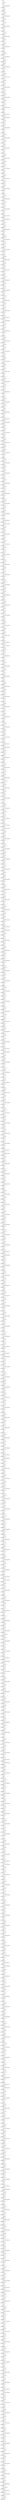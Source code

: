 digraph g {
0 [label="(0,0)"]
1 [label="(0,0)"]
2 [label="(3000000,0)"]
3 [label="(3000000,0)"]
4 [label="(3000000,0)"]
5 [label="(3000000,1)"]
6 [label="(3000000,1)"]
7 [label="(3000000,1)"]
8 [label="(10000000,0)"]
9 [label="(10000000,0)"]
10 [label="(10000000,0)"]
11 [label="(10000000,1)"]
12 [label="(10000000,1)"]
13 [label="(10000000,1)"]
14 [label="(20000000,0)"]
15 [label="(20000000,0)"]
16 [label="(20000000,0)"]
17 [label="(20000000,1)"]
18 [label="(20000000,1)"]
19 [label="(20000000,1)"]
20 [label="(30000000,0)"]
21 [label="(30000000,0)"]
22 [label="(30000000,0)"]
23 [label="(30000000,1)"]
24 [label="(30000000,1)"]
25 [label="(30000000,1)"]
26 [label="(36000000,0)"]
27 [label="(36000000,0)"]
28 [label="(36000000,0)"]
29 [label="(36000000,1)"]
30 [label="(36000000,1)"]
31 [label="(36000000,1)"]
32 [label="(40000000,0)"]
33 [label="(40000000,0)"]
34 [label="(40000000,0)"]
35 [label="(40000000,1)"]
36 [label="(40000000,1)"]
37 [label="(40000000,1)"]
38 [label="(50000000,0)"]
39 [label="(50000000,0)"]
40 [label="(50000000,0)"]
41 [label="(50000000,1)"]
42 [label="(50000000,1)"]
43 [label="(50000000,1)"]
44 [label="(60000000,0)"]
45 [label="(60000000,0)"]
46 [label="(60000000,0)"]
47 [label="(60000000,1)"]
48 [label="(60000000,1)"]
49 [label="(60000000,1)"]
50 [label="(69000000,0)"]
51 [label="(69000000,0)"]
52 [label="(69000000,0)"]
53 [label="(69000000,1)"]
54 [label="(69000000,1)"]
55 [label="(69000000,1)"]
56 [label="(70000000,0)"]
57 [label="(70000000,0)"]
58 [label="(70000000,0)"]
59 [label="(70000000,1)"]
60 [label="(70000000,1)"]
61 [label="(70000000,1)"]
62 [label="(80000000,0)"]
63 [label="(80000000,0)"]
64 [label="(80000000,0)"]
65 [label="(80000000,1)"]
66 [label="(80000000,1)"]
67 [label="(80000000,1)"]
68 [label="(90000000,0)"]
69 [label="(90000000,0)"]
70 [label="(90000000,0)"]
71 [label="(90000000,1)"]
72 [label="(90000000,1)"]
73 [label="(90000000,1)"]
74 [label="(100000000,0)"]
75 [label="(100000000,0)"]
76 [label="(100000000,0)"]
77 [label="(100000000,1)"]
78 [label="(100000000,1)"]
79 [label="(100000000,1)"]
80 [label="(102000000,0)"]
81 [label="(102000000,0)"]
82 [label="(102000000,0)"]
83 [label="(102000000,1)"]
84 [label="(102000000,1)"]
85 [label="(102000000,1)"]
86 [label="(110000000,0)"]
87 [label="(110000000,0)"]
88 [label="(110000000,0)"]
89 [label="(110000000,1)"]
90 [label="(110000000,1)"]
91 [label="(110000000,1)"]
92 [label="(120000000,0)"]
93 [label="(120000000,0)"]
94 [label="(120000000,0)"]
95 [label="(120000000,1)"]
96 [label="(120000000,1)"]
97 [label="(120000000,1)"]
98 [label="(130000000,0)"]
99 [label="(130000000,0)"]
100 [label="(130000000,0)"]
101 [label="(130000000,1)"]
102 [label="(130000000,1)"]
103 [label="(130000000,1)"]
104 [label="(135000000,0)"]
105 [label="(135000000,0)"]
106 [label="(135000000,0)"]
107 [label="(135000000,1)"]
108 [label="(135000000,1)"]
109 [label="(135000000,1)"]
110 [label="(140000000,0)"]
111 [label="(140000000,0)"]
112 [label="(140000000,0)"]
113 [label="(140000000,1)"]
114 [label="(140000000,1)"]
115 [label="(140000000,1)"]
116 [label="(150000000,0)"]
117 [label="(150000000,0)"]
118 [label="(150000000,0)"]
119 [label="(150000000,1)"]
120 [label="(150000000,1)"]
121 [label="(150000000,1)"]
122 [label="(160000000,0)"]
123 [label="(160000000,0)"]
124 [label="(160000000,0)"]
125 [label="(160000000,1)"]
126 [label="(160000000,1)"]
127 [label="(160000000,1)"]
128 [label="(168000000,0)"]
129 [label="(168000000,0)"]
130 [label="(168000000,0)"]
131 [label="(168000000,1)"]
132 [label="(168000000,1)"]
133 [label="(168000000,1)"]
134 [label="(170000000,0)"]
135 [label="(170000000,0)"]
136 [label="(170000000,0)"]
137 [label="(170000000,1)"]
138 [label="(170000000,1)"]
139 [label="(170000000,1)"]
140 [label="(180000000,0)"]
141 [label="(180000000,0)"]
142 [label="(180000000,0)"]
143 [label="(180000000,1)"]
144 [label="(180000000,1)"]
145 [label="(180000000,1)"]
146 [label="(190000000,0)"]
147 [label="(190000000,0)"]
148 [label="(190000000,0)"]
149 [label="(190000000,1)"]
150 [label="(190000000,1)"]
151 [label="(190000000,1)"]
152 [label="(200000000,0)"]
153 [label="(200000000,0)"]
154 [label="(200000000,0)"]
155 [label="(200000000,1)"]
156 [label="(200000000,1)"]
157 [label="(200000000,1)"]
158 [label="(201000000,0)"]
159 [label="(201000000,0)"]
160 [label="(201000000,0)"]
161 [label="(201000000,1)"]
162 [label="(201000000,1)"]
163 [label="(201000000,1)"]
164 [label="(210000000,0)"]
165 [label="(210000000,0)"]
166 [label="(210000000,0)"]
167 [label="(210000000,1)"]
168 [label="(210000000,1)"]
169 [label="(210000000,1)"]
170 [label="(220000000,0)"]
171 [label="(220000000,0)"]
172 [label="(220000000,0)"]
173 [label="(220000000,1)"]
174 [label="(220000000,1)"]
175 [label="(220000000,1)"]
176 [label="(230000000,0)"]
177 [label="(230000000,0)"]
178 [label="(230000000,0)"]
179 [label="(230000000,1)"]
180 [label="(230000000,1)"]
181 [label="(230000000,1)"]
182 [label="(234000000,0)"]
183 [label="(234000000,0)"]
184 [label="(234000000,0)"]
185 [label="(234000000,1)"]
186 [label="(234000000,1)"]
187 [label="(234000000,1)"]
188 [label="(240000000,0)"]
189 [label="(240000000,0)"]
190 [label="(240000000,0)"]
191 [label="(240000000,1)"]
192 [label="(240000000,1)"]
193 [label="(240000000,1)"]
194 [label="(250000000,0)"]
195 [label="(250000000,0)"]
196 [label="(250000000,0)"]
197 [label="(250000000,1)"]
198 [label="(250000000,1)"]
199 [label="(250000000,1)"]
200 [label="(260000000,0)"]
201 [label="(260000000,0)"]
202 [label="(260000000,0)"]
203 [label="(260000000,1)"]
204 [label="(260000000,1)"]
205 [label="(260000000,1)"]
206 [label="(267000000,0)"]
207 [label="(267000000,0)"]
208 [label="(267000000,0)"]
209 [label="(267000000,1)"]
210 [label="(267000000,1)"]
211 [label="(267000000,1)"]
212 [label="(270000000,0)"]
213 [label="(270000000,0)"]
214 [label="(270000000,0)"]
215 [label="(270000000,1)"]
216 [label="(270000000,1)"]
217 [label="(270000000,1)"]
218 [label="(280000000,0)"]
219 [label="(280000000,0)"]
220 [label="(280000000,0)"]
221 [label="(280000000,1)"]
222 [label="(280000000,1)"]
223 [label="(280000000,1)"]
224 [label="(290000000,0)"]
225 [label="(290000000,0)"]
226 [label="(290000000,0)"]
227 [label="(290000000,1)"]
228 [label="(290000000,1)"]
229 [label="(290000000,1)"]
230 [label="(300000000,0)"]
231 [label="(300000000,0)"]
232 [label="(300000000,0)"]
233 [label="(300000000,1)"]
234 [label="(300000000,1)"]
235 [label="(300000000,1)"]
236 [label="(310000000,0)"]
237 [label="(310000000,0)"]
238 [label="(310000000,0)"]
239 [label="(310000000,1)"]
240 [label="(310000000,1)"]
241 [label="(310000000,1)"]
242 [label="(320000000,0)"]
243 [label="(320000000,0)"]
244 [label="(320000000,0)"]
245 [label="(320000000,1)"]
246 [label="(320000000,1)"]
247 [label="(320000000,1)"]
248 [label="(330000000,0)"]
249 [label="(330000000,0)"]
250 [label="(330000000,0)"]
251 [label="(330000000,1)"]
252 [label="(330000000,1)"]
253 [label="(330000000,1)"]
254 [label="(333000000,0)"]
255 [label="(333000000,0)"]
256 [label="(333000000,0)"]
257 [label="(333000000,1)"]
258 [label="(333000000,1)"]
259 [label="(333000000,1)"]
260 [label="(340000000,0)"]
261 [label="(340000000,0)"]
262 [label="(340000000,0)"]
263 [label="(340000000,1)"]
264 [label="(340000000,1)"]
265 [label="(340000000,1)"]
266 [label="(350000000,0)"]
267 [label="(350000000,0)"]
268 [label="(350000000,0)"]
269 [label="(350000000,1)"]
270 [label="(350000000,1)"]
271 [label="(350000000,1)"]
272 [label="(360000000,0)"]
273 [label="(360000000,0)"]
274 [label="(360000000,0)"]
275 [label="(360000000,1)"]
276 [label="(360000000,1)"]
277 [label="(360000000,1)"]
278 [label="(366000000,0)"]
279 [label="(366000000,0)"]
280 [label="(366000000,0)"]
281 [label="(366000000,1)"]
282 [label="(366000000,1)"]
283 [label="(366000000,1)"]
284 [label="(370000000,0)"]
285 [label="(370000000,0)"]
286 [label="(370000000,0)"]
287 [label="(370000000,1)"]
288 [label="(370000000,1)"]
289 [label="(370000000,1)"]
290 [label="(380000000,0)"]
291 [label="(380000000,0)"]
292 [label="(380000000,0)"]
293 [label="(380000000,1)"]
294 [label="(380000000,1)"]
295 [label="(380000000,1)"]
296 [label="(390000000,0)"]
297 [label="(390000000,0)"]
298 [label="(390000000,0)"]
299 [label="(390000000,1)"]
300 [label="(390000000,1)"]
301 [label="(390000000,1)"]
302 [label="(399000000,0)"]
303 [label="(399000000,0)"]
304 [label="(399000000,0)"]
305 [label="(399000000,1)"]
306 [label="(399000000,1)"]
307 [label="(399000000,1)"]
308 [label="(400000000,0)"]
309 [label="(400000000,0)"]
310 [label="(400000000,0)"]
311 [label="(400000000,1)"]
312 [label="(400000000,1)"]
313 [label="(400000000,1)"]
314 [label="(410000000,0)"]
315 [label="(410000000,0)"]
316 [label="(410000000,0)"]
317 [label="(410000000,1)"]
318 [label="(410000000,1)"]
319 [label="(410000000,1)"]
320 [label="(420000000,0)"]
321 [label="(420000000,0)"]
322 [label="(420000000,0)"]
323 [label="(420000000,1)"]
324 [label="(420000000,1)"]
325 [label="(420000000,1)"]
326 [label="(430000000,0)"]
327 [label="(430000000,0)"]
328 [label="(430000000,0)"]
329 [label="(430000000,1)"]
330 [label="(430000000,1)"]
331 [label="(430000000,1)"]
332 [label="(432000000,0)"]
333 [label="(432000000,0)"]
334 [label="(432000000,0)"]
335 [label="(432000000,1)"]
336 [label="(432000000,1)"]
337 [label="(432000000,1)"]
338 [label="(440000000,0)"]
339 [label="(440000000,0)"]
340 [label="(440000000,0)"]
341 [label="(440000000,1)"]
342 [label="(440000000,1)"]
343 [label="(440000000,1)"]
344 [label="(450000000,0)"]
345 [label="(450000000,0)"]
346 [label="(450000000,0)"]
347 [label="(450000000,1)"]
348 [label="(450000000,1)"]
349 [label="(450000000,1)"]
350 [label="(460000000,0)"]
351 [label="(460000000,0)"]
352 [label="(460000000,0)"]
353 [label="(460000000,1)"]
354 [label="(460000000,1)"]
355 [label="(460000000,1)"]
356 [label="(465000000,0)"]
357 [label="(465000000,0)"]
358 [label="(465000000,0)"]
359 [label="(465000000,1)"]
360 [label="(465000000,1)"]
361 [label="(465000000,1)"]
362 [label="(470000000,0)"]
363 [label="(470000000,0)"]
364 [label="(470000000,0)"]
365 [label="(470000000,1)"]
366 [label="(470000000,1)"]
367 [label="(470000000,1)"]
368 [label="(480000000,0)"]
369 [label="(480000000,0)"]
370 [label="(480000000,0)"]
371 [label="(480000000,1)"]
372 [label="(480000000,1)"]
373 [label="(480000000,1)"]
374 [label="(490000000,0)"]
375 [label="(490000000,0)"]
376 [label="(490000000,0)"]
377 [label="(490000000,1)"]
378 [label="(490000000,1)"]
379 [label="(490000000,1)"]
380 [label="(498000000,0)"]
381 [label="(498000000,0)"]
382 [label="(498000000,0)"]
383 [label="(498000000,1)"]
384 [label="(498000000,1)"]
385 [label="(498000000,1)"]
386 [label="(500000000,0)"]
387 [label="(500000000,0)"]
388 [label="(500000000,0)"]
389 [label="(500000000,1)"]
390 [label="(500000000,1)"]
391 [label="(500000000,1)"]
392 [label="(510000000,0)"]
393 [label="(510000000,0)"]
394 [label="(510000000,0)"]
395 [label="(510000000,1)"]
396 [label="(510000000,1)"]
397 [label="(510000000,1)"]
398 [label="(520000000,0)"]
399 [label="(520000000,0)"]
400 [label="(520000000,0)"]
401 [label="(520000000,1)"]
402 [label="(520000000,1)"]
403 [label="(520000000,1)"]
404 [label="(530000000,0)"]
405 [label="(530000000,0)"]
406 [label="(530000000,0)"]
407 [label="(530000000,1)"]
408 [label="(530000000,1)"]
409 [label="(530000000,1)"]
410 [label="(531000000,0)"]
411 [label="(531000000,0)"]
412 [label="(531000000,0)"]
413 [label="(531000000,1)"]
414 [label="(531000000,1)"]
415 [label="(531000000,1)"]
416 [label="(540000000,0)"]
417 [label="(540000000,0)"]
418 [label="(540000000,0)"]
419 [label="(540000000,1)"]
420 [label="(540000000,1)"]
421 [label="(540000000,1)"]
422 [label="(550000000,0)"]
423 [label="(550000000,0)"]
424 [label="(550000000,0)"]
425 [label="(550000000,1)"]
426 [label="(550000000,1)"]
427 [label="(550000000,1)"]
428 [label="(560000000,0)"]
429 [label="(560000000,0)"]
430 [label="(560000000,0)"]
431 [label="(560000000,1)"]
432 [label="(560000000,1)"]
433 [label="(560000000,1)"]
434 [label="(564000000,0)"]
435 [label="(564000000,0)"]
436 [label="(564000000,0)"]
437 [label="(564000000,1)"]
438 [label="(564000000,1)"]
439 [label="(564000000,1)"]
440 [label="(570000000,0)"]
441 [label="(570000000,0)"]
442 [label="(570000000,0)"]
443 [label="(570000000,1)"]
444 [label="(570000000,1)"]
445 [label="(570000000,1)"]
446 [label="(580000000,0)"]
447 [label="(580000000,0)"]
448 [label="(580000000,0)"]
449 [label="(580000000,1)"]
450 [label="(580000000,1)"]
451 [label="(580000000,1)"]
452 [label="(590000000,0)"]
453 [label="(590000000,0)"]
454 [label="(590000000,0)"]
455 [label="(590000000,1)"]
456 [label="(590000000,1)"]
457 [label="(590000000,1)"]
458 [label="(597000000,0)"]
459 [label="(597000000,0)"]
460 [label="(597000000,0)"]
461 [label="(597000000,1)"]
462 [label="(597000000,1)"]
463 [label="(597000000,1)"]
464 [label="(600000000,0)"]
465 [label="(600000000,0)"]
466 [label="(600000000,0)"]
467 [label="(600000000,1)"]
468 [label="(600000000,1)"]
469 [label="(600000000,1)"]
470 [label="(610000000,0)"]
471 [label="(610000000,0)"]
472 [label="(610000000,0)"]
473 [label="(610000000,1)"]
474 [label="(610000000,1)"]
475 [label="(610000000,1)"]
476 [label="(620000000,0)"]
477 [label="(620000000,0)"]
478 [label="(620000000,0)"]
479 [label="(620000000,1)"]
480 [label="(620000000,1)"]
481 [label="(620000000,1)"]
482 [label="(630000000,0)"]
483 [label="(630000000,0)"]
484 [label="(630000000,0)"]
485 [label="(630000000,1)"]
486 [label="(630000000,1)"]
487 [label="(630000000,1)"]
488 [label="(640000000,0)"]
489 [label="(640000000,0)"]
490 [label="(640000000,0)"]
491 [label="(640000000,1)"]
492 [label="(640000000,1)"]
493 [label="(640000000,1)"]
494 [label="(650000000,0)"]
495 [label="(650000000,0)"]
496 [label="(650000000,0)"]
497 [label="(650000000,1)"]
498 [label="(650000000,1)"]
499 [label="(650000000,1)"]
500 [label="(660000000,0)"]
501 [label="(660000000,0)"]
502 [label="(660000000,0)"]
503 [label="(660000000,1)"]
504 [label="(660000000,1)"]
505 [label="(660000000,1)"]
506 [label="(663000000,0)"]
507 [label="(663000000,0)"]
508 [label="(663000000,0)"]
509 [label="(663000000,1)"]
510 [label="(663000000,1)"]
511 [label="(663000000,1)"]
512 [label="(670000000,0)"]
513 [label="(670000000,0)"]
514 [label="(670000000,0)"]
515 [label="(670000000,1)"]
516 [label="(670000000,1)"]
517 [label="(670000000,1)"]
518 [label="(680000000,0)"]
519 [label="(680000000,0)"]
520 [label="(680000000,0)"]
521 [label="(680000000,1)"]
522 [label="(680000000,1)"]
523 [label="(680000000,1)"]
524 [label="(690000000,0)"]
525 [label="(690000000,0)"]
526 [label="(690000000,0)"]
527 [label="(690000000,1)"]
528 [label="(690000000,1)"]
529 [label="(690000000,1)"]
530 [label="(696000000,0)"]
531 [label="(696000000,0)"]
532 [label="(696000000,0)"]
533 [label="(696000000,1)"]
534 [label="(696000000,1)"]
535 [label="(696000000,1)"]
536 [label="(700000000,0)"]
537 [label="(700000000,0)"]
538 [label="(700000000,0)"]
539 [label="(700000000,1)"]
540 [label="(700000000,1)"]
541 [label="(700000000,1)"]
542 [label="(710000000,0)"]
543 [label="(710000000,0)"]
544 [label="(710000000,0)"]
545 [label="(710000000,1)"]
546 [label="(710000000,1)"]
547 [label="(710000000,1)"]
548 [label="(720000000,0)"]
549 [label="(720000000,0)"]
550 [label="(720000000,0)"]
551 [label="(720000000,1)"]
552 [label="(720000000,1)"]
553 [label="(720000000,1)"]
554 [label="(729000000,0)"]
555 [label="(729000000,0)"]
556 [label="(729000000,0)"]
557 [label="(729000000,1)"]
558 [label="(729000000,1)"]
559 [label="(729000000,1)"]
560 [label="(730000000,0)"]
561 [label="(730000000,0)"]
562 [label="(730000000,0)"]
563 [label="(730000000,1)"]
564 [label="(730000000,1)"]
565 [label="(730000000,1)"]
566 [label="(740000000,0)"]
567 [label="(740000000,0)"]
568 [label="(740000000,0)"]
569 [label="(740000000,1)"]
570 [label="(740000000,1)"]
571 [label="(740000000,1)"]
572 [label="(750000000,0)"]
573 [label="(750000000,0)"]
574 [label="(750000000,0)"]
575 [label="(750000000,1)"]
576 [label="(750000000,1)"]
577 [label="(750000000,1)"]
578 [label="(760000000,0)"]
579 [label="(760000000,0)"]
580 [label="(760000000,0)"]
581 [label="(760000000,1)"]
582 [label="(760000000,1)"]
583 [label="(760000000,1)"]
584 [label="(762000000,0)"]
585 [label="(762000000,0)"]
586 [label="(762000000,0)"]
587 [label="(762000000,1)"]
588 [label="(762000000,1)"]
589 [label="(762000000,1)"]
590 [label="(770000000,0)"]
591 [label="(770000000,0)"]
592 [label="(770000000,0)"]
593 [label="(770000000,1)"]
594 [label="(770000000,1)"]
595 [label="(770000000,1)"]
596 [label="(780000000,0)"]
597 [label="(780000000,0)"]
598 [label="(780000000,0)"]
599 [label="(780000000,1)"]
600 [label="(780000000,1)"]
601 [label="(780000000,1)"]
602 [label="(790000000,0)"]
603 [label="(790000000,0)"]
604 [label="(790000000,0)"]
605 [label="(790000000,1)"]
606 [label="(790000000,1)"]
607 [label="(790000000,1)"]
608 [label="(795000000,0)"]
609 [label="(795000000,0)"]
610 [label="(795000000,0)"]
611 [label="(795000000,1)"]
612 [label="(795000000,1)"]
613 [label="(795000000,1)"]
614 [label="(800000000,0)"]
615 [label="(800000000,0)"]
616 [label="(800000000,0)"]
617 [label="(800000000,1)"]
618 [label="(800000000,1)"]
619 [label="(800000000,1)"]
620 [label="(810000000,0)"]
621 [label="(810000000,0)"]
622 [label="(810000000,0)"]
623 [label="(810000000,1)"]
624 [label="(810000000,1)"]
625 [label="(810000000,1)"]
626 [label="(820000000,0)"]
627 [label="(820000000,0)"]
628 [label="(820000000,0)"]
629 [label="(820000000,1)"]
630 [label="(820000000,1)"]
631 [label="(820000000,1)"]
632 [label="(828000000,0)"]
633 [label="(828000000,0)"]
634 [label="(828000000,0)"]
635 [label="(828000000,1)"]
636 [label="(828000000,1)"]
637 [label="(828000000,1)"]
638 [label="(830000000,0)"]
639 [label="(830000000,0)"]
640 [label="(830000000,0)"]
641 [label="(830000000,1)"]
642 [label="(830000000,1)"]
643 [label="(830000000,1)"]
644 [label="(840000000,0)"]
645 [label="(840000000,0)"]
646 [label="(840000000,0)"]
647 [label="(840000000,1)"]
648 [label="(840000000,1)"]
649 [label="(840000000,1)"]
650 [label="(850000000,0)"]
651 [label="(850000000,0)"]
652 [label="(850000000,0)"]
653 [label="(850000000,1)"]
654 [label="(850000000,1)"]
655 [label="(850000000,1)"]
656 [label="(860000000,0)"]
657 [label="(860000000,0)"]
658 [label="(860000000,0)"]
659 [label="(860000000,1)"]
660 [label="(860000000,1)"]
661 [label="(860000000,1)"]
662 [label="(861000000,0)"]
663 [label="(861000000,0)"]
664 [label="(861000000,0)"]
665 [label="(861000000,1)"]
666 [label="(861000000,1)"]
667 [label="(861000000,1)"]
668 [label="(870000000,0)"]
669 [label="(870000000,0)"]
670 [label="(870000000,0)"]
671 [label="(870000000,1)"]
672 [label="(870000000,1)"]
673 [label="(870000000,1)"]
674 [label="(880000000,0)"]
675 [label="(880000000,0)"]
676 [label="(880000000,0)"]
677 [label="(880000000,1)"]
678 [label="(880000000,1)"]
679 [label="(880000000,1)"]
680 [label="(890000000,0)"]
681 [label="(890000000,0)"]
682 [label="(890000000,0)"]
683 [label="(890000000,1)"]
684 [label="(890000000,1)"]
685 [label="(890000000,1)"]
686 [label="(894000000,0)"]
687 [label="(894000000,0)"]
688 [label="(894000000,0)"]
689 [label="(894000000,1)"]
690 [label="(894000000,1)"]
691 [label="(894000000,1)"]
692 [label="(900000000,0)"]
693 [label="(900000000,0)"]
694 [label="(900000000,0)"]
695 [label="(900000000,1)"]
696 [label="(900000000,1)"]
697 [label="(900000000,1)"]
698 [label="(910000000,0)"]
699 [label="(910000000,0)"]
700 [label="(910000000,0)"]
701 [label="(910000000,1)"]
702 [label="(910000000,1)"]
703 [label="(910000000,1)"]
704 [label="(920000000,0)"]
705 [label="(920000000,0)"]
706 [label="(920000000,0)"]
707 [label="(920000000,1)"]
708 [label="(920000000,1)"]
709 [label="(920000000,1)"]
710 [label="(927000000,0)"]
711 [label="(927000000,0)"]
712 [label="(927000000,0)"]
713 [label="(927000000,1)"]
714 [label="(927000000,1)"]
715 [label="(927000000,1)"]
716 [label="(930000000,0)"]
717 [label="(930000000,0)"]
718 [label="(930000000,0)"]
719 [label="(930000000,1)"]
720 [label="(930000000,1)"]
721 [label="(930000000,1)"]
722 [label="(940000000,0)"]
723 [label="(940000000,0)"]
724 [label="(940000000,0)"]
725 [label="(940000000,1)"]
726 [label="(940000000,1)"]
727 [label="(940000000,1)"]
728 [label="(950000000,0)"]
729 [label="(950000000,0)"]
730 [label="(950000000,0)"]
731 [label="(950000000,1)"]
732 [label="(950000000,1)"]
733 [label="(950000000,1)"]
734 [label="(960000000,0)"]
735 [label="(960000000,0)"]
736 [label="(960000000,0)"]
737 [label="(960000000,1)"]
738 [label="(960000000,1)"]
0 -> 1 [label="semantic.1"]
1 -> 2 [label="Model.TimeAdvancement"]
2 -> 3 [label="camera.0"]
3 -> 4 [label="dataFusion.0"]
4 -> 5 [label="Model.TimeAdvancement"]
5 -> 6 [label="dataFusion.1"]
6 -> 7 [label="semantic.0"]
7 -> 8 [label="Model.TimeAdvancement"]
8 -> 9 [label="lidar.0"]
9 -> 10 [label="dataFusion.0"]
10 -> 11 [label="Model.TimeAdvancement"]
11 -> 12 [label="dataFusion.1"]
12 -> 13 [label="semantic.0"]
13 -> 14 [label="Model.TimeAdvancement"]
14 -> 15 [label="lidar.0"]
15 -> 16 [label="dataFusion.0"]
16 -> 17 [label="Model.TimeAdvancement"]
17 -> 18 [label="dataFusion.1"]
18 -> 19 [label="semantic.0"]
19 -> 20 [label="Model.TimeAdvancement"]
20 -> 21 [label="lidar.0"]
21 -> 22 [label="dataFusion.0"]
22 -> 23 [label="Model.TimeAdvancement"]
23 -> 24 [label="dataFusion.1"]
24 -> 25 [label="semantic.0"]
25 -> 26 [label="Model.TimeAdvancement"]
26 -> 27 [label="camera.0"]
27 -> 28 [label="dataFusion.0"]
28 -> 29 [label="Model.TimeAdvancement"]
29 -> 30 [label="dataFusion.1"]
30 -> 31 [label="semantic.0"]
31 -> 32 [label="Model.TimeAdvancement"]
32 -> 33 [label="lidar.0"]
33 -> 34 [label="dataFusion.0,semantic.1"]
34 -> 35 [label="Model.TimeAdvancement"]
35 -> 36 [label="dataFusion.1"]
36 -> 37 [label="semantic.0"]
37 -> 38 [label="Model.TimeAdvancement"]
38 -> 39 [label="lidar.0"]
39 -> 40 [label="dataFusion.0"]
40 -> 41 [label="Model.TimeAdvancement"]
41 -> 42 [label="dataFusion.1"]
42 -> 43 [label="semantic.0"]
43 -> 44 [label="Model.TimeAdvancement"]
44 -> 45 [label="lidar.0"]
45 -> 46 [label="dataFusion.0"]
46 -> 47 [label="Model.TimeAdvancement"]
47 -> 48 [label="dataFusion.1"]
48 -> 49 [label="semantic.0"]
49 -> 50 [label="Model.TimeAdvancement"]
50 -> 51 [label="camera.0"]
51 -> 52 [label="dataFusion.0"]
52 -> 53 [label="Model.TimeAdvancement"]
53 -> 54 [label="dataFusion.1"]
54 -> 55 [label="semantic.0"]
55 -> 56 [label="Model.TimeAdvancement"]
56 -> 57 [label="lidar.0"]
57 -> 58 [label="dataFusion.0"]
58 -> 59 [label="Model.TimeAdvancement"]
59 -> 60 [label="dataFusion.1"]
60 -> 61 [label="semantic.0"]
61 -> 62 [label="Model.TimeAdvancement"]
62 -> 63 [label="lidar.0"]
63 -> 64 [label="dataFusion.0,semantic.1"]
64 -> 65 [label="Model.TimeAdvancement"]
65 -> 66 [label="dataFusion.1"]
66 -> 67 [label="semantic.0"]
67 -> 68 [label="Model.TimeAdvancement"]
68 -> 69 [label="lidar.0"]
69 -> 70 [label="dataFusion.0"]
70 -> 71 [label="Model.TimeAdvancement"]
71 -> 72 [label="dataFusion.1"]
72 -> 73 [label="semantic.0"]
73 -> 74 [label="Model.TimeAdvancement"]
74 -> 75 [label="lidar.0"]
75 -> 76 [label="dataFusion.0"]
76 -> 77 [label="Model.TimeAdvancement"]
77 -> 78 [label="dataFusion.1"]
78 -> 79 [label="semantic.0"]
79 -> 80 [label="Model.TimeAdvancement"]
80 -> 81 [label="camera.0"]
81 -> 82 [label="dataFusion.0"]
82 -> 83 [label="Model.TimeAdvancement"]
83 -> 84 [label="dataFusion.1"]
84 -> 85 [label="semantic.0"]
85 -> 86 [label="Model.TimeAdvancement"]
86 -> 87 [label="lidar.0"]
87 -> 88 [label="dataFusion.0"]
88 -> 89 [label="Model.TimeAdvancement"]
89 -> 90 [label="dataFusion.1"]
90 -> 91 [label="semantic.0"]
91 -> 92 [label="Model.TimeAdvancement"]
92 -> 93 [label="lidar.0"]
93 -> 94 [label="dataFusion.0,semantic.1"]
94 -> 95 [label="Model.TimeAdvancement"]
95 -> 96 [label="dataFusion.1"]
96 -> 97 [label="semantic.0"]
97 -> 98 [label="Model.TimeAdvancement"]
98 -> 99 [label="lidar.0"]
99 -> 100 [label="dataFusion.0"]
100 -> 101 [label="Model.TimeAdvancement"]
101 -> 102 [label="dataFusion.1"]
102 -> 103 [label="semantic.0"]
103 -> 104 [label="Model.TimeAdvancement"]
104 -> 105 [label="camera.0"]
105 -> 106 [label="dataFusion.0"]
106 -> 107 [label="Model.TimeAdvancement"]
107 -> 108 [label="dataFusion.1"]
108 -> 109 [label="semantic.0"]
109 -> 110 [label="Model.TimeAdvancement"]
110 -> 111 [label="lidar.0"]
111 -> 112 [label="dataFusion.0"]
112 -> 113 [label="Model.TimeAdvancement"]
113 -> 114 [label="dataFusion.1"]
114 -> 115 [label="semantic.0"]
115 -> 116 [label="Model.TimeAdvancement"]
116 -> 117 [label="lidar.0"]
117 -> 118 [label="dataFusion.0"]
118 -> 119 [label="Model.TimeAdvancement"]
119 -> 120 [label="dataFusion.1"]
120 -> 121 [label="semantic.0"]
121 -> 122 [label="Model.TimeAdvancement"]
122 -> 123 [label="lidar.0"]
123 -> 124 [label="dataFusion.0,semantic.1"]
124 -> 125 [label="Model.TimeAdvancement"]
125 -> 126 [label="dataFusion.1"]
126 -> 127 [label="semantic.0"]
127 -> 128 [label="Model.TimeAdvancement"]
128 -> 129 [label="camera.0"]
129 -> 130 [label="dataFusion.0"]
130 -> 131 [label="Model.TimeAdvancement"]
131 -> 132 [label="dataFusion.1"]
132 -> 133 [label="semantic.0"]
133 -> 134 [label="Model.TimeAdvancement"]
134 -> 135 [label="lidar.0"]
135 -> 136 [label="dataFusion.0"]
136 -> 137 [label="Model.TimeAdvancement"]
137 -> 138 [label="dataFusion.1"]
138 -> 139 [label="semantic.0"]
139 -> 140 [label="Model.TimeAdvancement"]
140 -> 141 [label="lidar.0"]
141 -> 142 [label="dataFusion.0"]
142 -> 143 [label="Model.TimeAdvancement"]
143 -> 144 [label="dataFusion.1"]
144 -> 145 [label="semantic.0"]
145 -> 146 [label="Model.TimeAdvancement"]
146 -> 147 [label="lidar.0"]
147 -> 148 [label="dataFusion.0"]
148 -> 149 [label="Model.TimeAdvancement"]
149 -> 150 [label="dataFusion.1"]
150 -> 151 [label="semantic.0"]
151 -> 152 [label="Model.TimeAdvancement"]
152 -> 153 [label="lidar.0"]
153 -> 154 [label="dataFusion.0,semantic.1"]
154 -> 155 [label="Model.TimeAdvancement"]
155 -> 156 [label="dataFusion.1"]
156 -> 157 [label="semantic.0"]
157 -> 158 [label="Model.TimeAdvancement"]
158 -> 159 [label="camera.0"]
159 -> 160 [label="dataFusion.0"]
160 -> 161 [label="Model.TimeAdvancement"]
161 -> 162 [label="dataFusion.1"]
162 -> 163 [label="semantic.0"]
163 -> 164 [label="Model.TimeAdvancement"]
164 -> 165 [label="lidar.0"]
165 -> 166 [label="dataFusion.0"]
166 -> 167 [label="Model.TimeAdvancement"]
167 -> 168 [label="dataFusion.1"]
168 -> 169 [label="semantic.0"]
169 -> 170 [label="Model.TimeAdvancement"]
170 -> 171 [label="lidar.0"]
171 -> 172 [label="dataFusion.0"]
172 -> 173 [label="Model.TimeAdvancement"]
173 -> 174 [label="dataFusion.1"]
174 -> 175 [label="semantic.0"]
175 -> 176 [label="Model.TimeAdvancement"]
176 -> 177 [label="lidar.0"]
177 -> 178 [label="dataFusion.0"]
178 -> 179 [label="Model.TimeAdvancement"]
179 -> 180 [label="dataFusion.1"]
180 -> 181 [label="semantic.0"]
181 -> 182 [label="Model.TimeAdvancement"]
182 -> 183 [label="camera.0"]
183 -> 184 [label="dataFusion.0"]
184 -> 185 [label="Model.TimeAdvancement"]
185 -> 186 [label="dataFusion.1"]
186 -> 187 [label="semantic.0"]
187 -> 188 [label="Model.TimeAdvancement"]
188 -> 189 [label="lidar.0"]
189 -> 190 [label="dataFusion.0,semantic.1"]
190 -> 191 [label="Model.TimeAdvancement"]
191 -> 192 [label="dataFusion.1"]
192 -> 193 [label="semantic.0"]
193 -> 194 [label="Model.TimeAdvancement"]
194 -> 195 [label="lidar.0"]
195 -> 196 [label="dataFusion.0"]
196 -> 197 [label="Model.TimeAdvancement"]
197 -> 198 [label="dataFusion.1"]
198 -> 199 [label="semantic.0"]
199 -> 200 [label="Model.TimeAdvancement"]
200 -> 201 [label="lidar.0"]
201 -> 202 [label="dataFusion.0"]
202 -> 203 [label="Model.TimeAdvancement"]
203 -> 204 [label="dataFusion.1"]
204 -> 205 [label="semantic.0"]
205 -> 206 [label="Model.TimeAdvancement"]
206 -> 207 [label="camera.0"]
207 -> 208 [label="dataFusion.0"]
208 -> 209 [label="Model.TimeAdvancement"]
209 -> 210 [label="dataFusion.1"]
210 -> 211 [label="semantic.0"]
211 -> 212 [label="Model.TimeAdvancement"]
212 -> 213 [label="lidar.0"]
213 -> 214 [label="dataFusion.0"]
214 -> 215 [label="Model.TimeAdvancement"]
215 -> 216 [label="dataFusion.1"]
216 -> 217 [label="semantic.0"]
217 -> 218 [label="Model.TimeAdvancement"]
218 -> 219 [label="lidar.0"]
219 -> 220 [label="dataFusion.0,semantic.1"]
220 -> 221 [label="Model.TimeAdvancement"]
221 -> 222 [label="dataFusion.1"]
222 -> 223 [label="semantic.0"]
223 -> 224 [label="Model.TimeAdvancement"]
224 -> 225 [label="lidar.0"]
225 -> 226 [label="dataFusion.0"]
226 -> 227 [label="Model.TimeAdvancement"]
227 -> 228 [label="dataFusion.1"]
228 -> 229 [label="semantic.0"]
229 -> 230 [label="Model.TimeAdvancement"]
230 -> 231 [label="camera.0,lidar.0"]
231 -> 232 [label="dataFusion.0"]
232 -> 233 [label="Model.TimeAdvancement"]
233 -> 234 [label="dataFusion.1"]
234 -> 235 [label="semantic.0"]
235 -> 236 [label="Model.TimeAdvancement"]
236 -> 237 [label="lidar.0"]
237 -> 238 [label="dataFusion.0"]
238 -> 239 [label="Model.TimeAdvancement"]
239 -> 240 [label="dataFusion.1"]
240 -> 241 [label="semantic.0"]
241 -> 242 [label="Model.TimeAdvancement"]
242 -> 243 [label="lidar.0"]
243 -> 244 [label="dataFusion.0,semantic.1"]
244 -> 245 [label="Model.TimeAdvancement"]
245 -> 246 [label="dataFusion.1"]
246 -> 247 [label="semantic.0"]
247 -> 248 [label="Model.TimeAdvancement"]
248 -> 249 [label="lidar.0"]
249 -> 250 [label="dataFusion.0"]
250 -> 251 [label="Model.TimeAdvancement"]
251 -> 252 [label="dataFusion.1"]
252 -> 253 [label="semantic.0"]
253 -> 254 [label="Model.TimeAdvancement"]
254 -> 255 [label="camera.0"]
255 -> 256 [label="dataFusion.0"]
256 -> 257 [label="Model.TimeAdvancement"]
257 -> 258 [label="dataFusion.1"]
258 -> 259 [label="semantic.0"]
259 -> 260 [label="Model.TimeAdvancement"]
260 -> 261 [label="lidar.0"]
261 -> 262 [label="dataFusion.0"]
262 -> 263 [label="Model.TimeAdvancement"]
263 -> 264 [label="dataFusion.1"]
264 -> 265 [label="semantic.0"]
265 -> 266 [label="Model.TimeAdvancement"]
266 -> 267 [label="lidar.0"]
267 -> 268 [label="dataFusion.0"]
268 -> 269 [label="Model.TimeAdvancement"]
269 -> 270 [label="dataFusion.1"]
270 -> 271 [label="semantic.0"]
271 -> 272 [label="Model.TimeAdvancement"]
272 -> 273 [label="lidar.0"]
273 -> 274 [label="dataFusion.0,semantic.1"]
274 -> 275 [label="Model.TimeAdvancement"]
275 -> 276 [label="dataFusion.1"]
276 -> 277 [label="semantic.0"]
277 -> 278 [label="Model.TimeAdvancement"]
278 -> 279 [label="camera.0"]
279 -> 280 [label="dataFusion.0"]
280 -> 281 [label="Model.TimeAdvancement"]
281 -> 282 [label="dataFusion.1"]
282 -> 283 [label="semantic.0"]
283 -> 284 [label="Model.TimeAdvancement"]
284 -> 285 [label="lidar.0"]
285 -> 286 [label="dataFusion.0"]
286 -> 287 [label="Model.TimeAdvancement"]
287 -> 288 [label="dataFusion.1"]
288 -> 289 [label="semantic.0"]
289 -> 290 [label="Model.TimeAdvancement"]
290 -> 291 [label="lidar.0"]
291 -> 292 [label="dataFusion.0"]
292 -> 293 [label="Model.TimeAdvancement"]
293 -> 294 [label="dataFusion.1"]
294 -> 295 [label="semantic.0"]
295 -> 296 [label="Model.TimeAdvancement"]
296 -> 297 [label="lidar.0"]
297 -> 298 [label="dataFusion.0"]
298 -> 299 [label="Model.TimeAdvancement"]
299 -> 300 [label="dataFusion.1"]
300 -> 301 [label="semantic.0"]
301 -> 302 [label="Model.TimeAdvancement"]
302 -> 303 [label="camera.0"]
303 -> 304 [label="dataFusion.0"]
304 -> 305 [label="Model.TimeAdvancement"]
305 -> 306 [label="dataFusion.1"]
306 -> 307 [label="semantic.0"]
307 -> 308 [label="Model.TimeAdvancement"]
308 -> 309 [label="lidar.0"]
309 -> 310 [label="dataFusion.0,semantic.1"]
310 -> 311 [label="Model.TimeAdvancement"]
311 -> 312 [label="dataFusion.1"]
312 -> 313 [label="semantic.0"]
313 -> 314 [label="Model.TimeAdvancement"]
314 -> 315 [label="lidar.0"]
315 -> 316 [label="dataFusion.0"]
316 -> 317 [label="Model.TimeAdvancement"]
317 -> 318 [label="dataFusion.1"]
318 -> 319 [label="semantic.0"]
319 -> 320 [label="Model.TimeAdvancement"]
320 -> 321 [label="lidar.0"]
321 -> 322 [label="dataFusion.0"]
322 -> 323 [label="Model.TimeAdvancement"]
323 -> 324 [label="dataFusion.1"]
324 -> 325 [label="semantic.0"]
325 -> 326 [label="Model.TimeAdvancement"]
326 -> 327 [label="lidar.0"]
327 -> 328 [label="dataFusion.0"]
328 -> 329 [label="Model.TimeAdvancement"]
329 -> 330 [label="dataFusion.1"]
330 -> 331 [label="semantic.0"]
331 -> 332 [label="Model.TimeAdvancement"]
332 -> 333 [label="camera.0"]
333 -> 334 [label="dataFusion.0"]
334 -> 335 [label="Model.TimeAdvancement"]
335 -> 336 [label="dataFusion.1"]
336 -> 337 [label="semantic.0"]
337 -> 338 [label="Model.TimeAdvancement"]
338 -> 339 [label="lidar.0"]
339 -> 340 [label="dataFusion.0,semantic.1"]
340 -> 341 [label="Model.TimeAdvancement"]
341 -> 342 [label="dataFusion.1"]
342 -> 343 [label="semantic.0"]
343 -> 344 [label="Model.TimeAdvancement"]
344 -> 345 [label="lidar.0"]
345 -> 346 [label="dataFusion.0"]
346 -> 347 [label="Model.TimeAdvancement"]
347 -> 348 [label="dataFusion.1"]
348 -> 349 [label="semantic.0"]
349 -> 350 [label="Model.TimeAdvancement"]
350 -> 351 [label="lidar.0"]
351 -> 352 [label="dataFusion.0"]
352 -> 353 [label="Model.TimeAdvancement"]
353 -> 354 [label="dataFusion.1"]
354 -> 355 [label="semantic.0"]
355 -> 356 [label="Model.TimeAdvancement"]
356 -> 357 [label="camera.0"]
357 -> 358 [label="dataFusion.0"]
358 -> 359 [label="Model.TimeAdvancement"]
359 -> 360 [label="dataFusion.1"]
360 -> 361 [label="semantic.0"]
361 -> 362 [label="Model.TimeAdvancement"]
362 -> 363 [label="lidar.0"]
363 -> 364 [label="dataFusion.0"]
364 -> 365 [label="Model.TimeAdvancement"]
365 -> 366 [label="dataFusion.1"]
366 -> 367 [label="semantic.0"]
367 -> 368 [label="Model.TimeAdvancement"]
368 -> 369 [label="lidar.0"]
369 -> 370 [label="dataFusion.0,semantic.1"]
370 -> 371 [label="Model.TimeAdvancement"]
371 -> 372 [label="dataFusion.1"]
372 -> 373 [label="semantic.0"]
373 -> 374 [label="Model.TimeAdvancement"]
374 -> 375 [label="lidar.0"]
375 -> 376 [label="dataFusion.0"]
376 -> 377 [label="Model.TimeAdvancement"]
377 -> 378 [label="dataFusion.1"]
378 -> 379 [label="semantic.0"]
379 -> 380 [label="Model.TimeAdvancement"]
380 -> 381 [label="camera.0"]
381 -> 382 [label="dataFusion.0"]
382 -> 383 [label="Model.TimeAdvancement"]
383 -> 384 [label="dataFusion.1"]
384 -> 385 [label="semantic.0"]
385 -> 386 [label="Model.TimeAdvancement"]
386 -> 387 [label="lidar.0"]
387 -> 388 [label="dataFusion.0"]
388 -> 389 [label="Model.TimeAdvancement"]
389 -> 390 [label="dataFusion.1"]
390 -> 391 [label="semantic.0"]
391 -> 392 [label="Model.TimeAdvancement"]
392 -> 393 [label="lidar.0"]
393 -> 394 [label="dataFusion.0"]
394 -> 395 [label="Model.TimeAdvancement"]
395 -> 396 [label="dataFusion.1"]
396 -> 397 [label="semantic.0"]
397 -> 398 [label="Model.TimeAdvancement"]
398 -> 399 [label="lidar.0"]
399 -> 400 [label="dataFusion.0,semantic.1"]
400 -> 401 [label="Model.TimeAdvancement"]
401 -> 402 [label="dataFusion.1"]
402 -> 403 [label="semantic.0"]
403 -> 404 [label="Model.TimeAdvancement"]
404 -> 405 [label="lidar.0"]
405 -> 406 [label="dataFusion.0"]
406 -> 407 [label="Model.TimeAdvancement"]
407 -> 408 [label="dataFusion.1"]
408 -> 409 [label="semantic.0"]
409 -> 410 [label="Model.TimeAdvancement"]
410 -> 411 [label="camera.0"]
411 -> 412 [label="dataFusion.0"]
412 -> 413 [label="Model.TimeAdvancement"]
413 -> 414 [label="dataFusion.1"]
414 -> 415 [label="semantic.0"]
415 -> 416 [label="Model.TimeAdvancement"]
416 -> 417 [label="lidar.0"]
417 -> 418 [label="dataFusion.0"]
418 -> 419 [label="Model.TimeAdvancement"]
419 -> 420 [label="dataFusion.1"]
420 -> 421 [label="semantic.0"]
421 -> 422 [label="Model.TimeAdvancement"]
422 -> 423 [label="lidar.0"]
423 -> 424 [label="dataFusion.0"]
424 -> 425 [label="Model.TimeAdvancement"]
425 -> 426 [label="dataFusion.1"]
426 -> 427 [label="semantic.0"]
427 -> 428 [label="Model.TimeAdvancement"]
428 -> 429 [label="lidar.0"]
429 -> 430 [label="dataFusion.0,semantic.1"]
430 -> 431 [label="Model.TimeAdvancement"]
431 -> 432 [label="dataFusion.1"]
432 -> 433 [label="semantic.0"]
433 -> 434 [label="Model.TimeAdvancement"]
434 -> 435 [label="camera.0"]
435 -> 436 [label="dataFusion.0"]
436 -> 437 [label="Model.TimeAdvancement"]
437 -> 438 [label="dataFusion.1"]
438 -> 439 [label="semantic.0"]
439 -> 440 [label="Model.TimeAdvancement"]
440 -> 441 [label="lidar.0"]
441 -> 442 [label="dataFusion.0"]
442 -> 443 [label="Model.TimeAdvancement"]
443 -> 444 [label="dataFusion.1"]
444 -> 445 [label="semantic.0"]
445 -> 446 [label="Model.TimeAdvancement"]
446 -> 447 [label="lidar.0"]
447 -> 448 [label="dataFusion.0"]
448 -> 449 [label="Model.TimeAdvancement"]
449 -> 450 [label="dataFusion.1"]
450 -> 451 [label="semantic.0"]
451 -> 452 [label="Model.TimeAdvancement"]
452 -> 453 [label="lidar.0"]
453 -> 454 [label="dataFusion.0"]
454 -> 455 [label="Model.TimeAdvancement"]
455 -> 456 [label="dataFusion.1"]
456 -> 457 [label="semantic.0"]
457 -> 458 [label="Model.TimeAdvancement"]
458 -> 459 [label="camera.0"]
459 -> 460 [label="dataFusion.0"]
460 -> 461 [label="Model.TimeAdvancement"]
461 -> 462 [label="dataFusion.1"]
462 -> 463 [label="semantic.0"]
463 -> 464 [label="Model.TimeAdvancement"]
464 -> 465 [label="lidar.0"]
465 -> 466 [label="dataFusion.0,semantic.1"]
466 -> 467 [label="Model.TimeAdvancement"]
467 -> 468 [label="dataFusion.1"]
468 -> 469 [label="semantic.0"]
469 -> 470 [label="Model.TimeAdvancement"]
470 -> 471 [label="lidar.0"]
471 -> 472 [label="dataFusion.0"]
472 -> 473 [label="Model.TimeAdvancement"]
473 -> 474 [label="dataFusion.1"]
474 -> 475 [label="semantic.0"]
475 -> 476 [label="Model.TimeAdvancement"]
476 -> 477 [label="lidar.0"]
477 -> 478 [label="dataFusion.0"]
478 -> 479 [label="Model.TimeAdvancement"]
479 -> 480 [label="dataFusion.1"]
480 -> 481 [label="semantic.0"]
481 -> 482 [label="Model.TimeAdvancement"]
482 -> 483 [label="camera.0,lidar.0"]
483 -> 484 [label="dataFusion.0"]
484 -> 485 [label="Model.TimeAdvancement"]
485 -> 486 [label="dataFusion.1"]
486 -> 487 [label="semantic.0"]
487 -> 488 [label="Model.TimeAdvancement"]
488 -> 489 [label="lidar.0"]
489 -> 490 [label="dataFusion.0,semantic.1"]
490 -> 491 [label="Model.TimeAdvancement"]
491 -> 492 [label="dataFusion.1"]
492 -> 493 [label="semantic.0"]
493 -> 494 [label="Model.TimeAdvancement"]
494 -> 495 [label="lidar.0"]
495 -> 496 [label="dataFusion.0"]
496 -> 497 [label="Model.TimeAdvancement"]
497 -> 498 [label="dataFusion.1"]
498 -> 499 [label="semantic.0"]
499 -> 500 [label="Model.TimeAdvancement"]
500 -> 501 [label="lidar.0"]
501 -> 502 [label="dataFusion.0"]
502 -> 503 [label="Model.TimeAdvancement"]
503 -> 504 [label="dataFusion.1"]
504 -> 505 [label="semantic.0"]
505 -> 506 [label="Model.TimeAdvancement"]
506 -> 507 [label="camera.0"]
507 -> 508 [label="dataFusion.0"]
508 -> 509 [label="Model.TimeAdvancement"]
509 -> 510 [label="dataFusion.1"]
510 -> 511 [label="semantic.0"]
511 -> 512 [label="Model.TimeAdvancement"]
512 -> 513 [label="lidar.0"]
513 -> 514 [label="dataFusion.0"]
514 -> 515 [label="Model.TimeAdvancement"]
515 -> 516 [label="dataFusion.1"]
516 -> 517 [label="semantic.0"]
517 -> 518 [label="Model.TimeAdvancement"]
518 -> 519 [label="lidar.0"]
519 -> 520 [label="dataFusion.0,semantic.1"]
520 -> 521 [label="Model.TimeAdvancement"]
521 -> 522 [label="dataFusion.1"]
522 -> 523 [label="semantic.0"]
523 -> 524 [label="Model.TimeAdvancement"]
524 -> 525 [label="lidar.0"]
525 -> 526 [label="dataFusion.0"]
526 -> 527 [label="Model.TimeAdvancement"]
527 -> 528 [label="dataFusion.1"]
528 -> 529 [label="semantic.0"]
529 -> 530 [label="Model.TimeAdvancement"]
530 -> 531 [label="camera.0"]
531 -> 532 [label="dataFusion.0"]
532 -> 533 [label="Model.TimeAdvancement"]
533 -> 534 [label="dataFusion.1"]
534 -> 535 [label="semantic.0"]
535 -> 536 [label="Model.TimeAdvancement"]
536 -> 537 [label="lidar.0"]
537 -> 538 [label="dataFusion.0"]
538 -> 539 [label="Model.TimeAdvancement"]
539 -> 540 [label="dataFusion.1"]
540 -> 541 [label="semantic.0"]
541 -> 542 [label="Model.TimeAdvancement"]
542 -> 543 [label="lidar.0"]
543 -> 544 [label="dataFusion.0"]
544 -> 545 [label="Model.TimeAdvancement"]
545 -> 546 [label="dataFusion.1"]
546 -> 547 [label="semantic.0"]
547 -> 548 [label="Model.TimeAdvancement"]
548 -> 549 [label="lidar.0"]
549 -> 550 [label="dataFusion.0,semantic.1"]
550 -> 551 [label="Model.TimeAdvancement"]
551 -> 552 [label="dataFusion.1"]
552 -> 553 [label="semantic.0"]
553 -> 554 [label="Model.TimeAdvancement"]
554 -> 555 [label="camera.0"]
555 -> 556 [label="dataFusion.0"]
556 -> 557 [label="Model.TimeAdvancement"]
557 -> 558 [label="dataFusion.1"]
558 -> 559 [label="semantic.0"]
559 -> 560 [label="Model.TimeAdvancement"]
560 -> 561 [label="lidar.0"]
561 -> 562 [label="dataFusion.0"]
562 -> 563 [label="Model.TimeAdvancement"]
563 -> 564 [label="dataFusion.1"]
564 -> 565 [label="semantic.0"]
565 -> 566 [label="Model.TimeAdvancement"]
566 -> 567 [label="lidar.0"]
567 -> 568 [label="dataFusion.0"]
568 -> 569 [label="Model.TimeAdvancement"]
569 -> 570 [label="dataFusion.1"]
570 -> 571 [label="semantic.0"]
571 -> 572 [label="Model.TimeAdvancement"]
572 -> 573 [label="lidar.0"]
573 -> 574 [label="dataFusion.0"]
574 -> 575 [label="Model.TimeAdvancement"]
575 -> 576 [label="dataFusion.1"]
576 -> 577 [label="semantic.0"]
577 -> 578 [label="Model.TimeAdvancement"]
578 -> 579 [label="lidar.0"]
579 -> 580 [label="dataFusion.0,semantic.1"]
580 -> 581 [label="Model.TimeAdvancement"]
581 -> 582 [label="dataFusion.1"]
582 -> 583 [label="semantic.0"]
583 -> 584 [label="Model.TimeAdvancement"]
584 -> 585 [label="camera.0"]
585 -> 586 [label="dataFusion.0"]
586 -> 587 [label="Model.TimeAdvancement"]
587 -> 588 [label="dataFusion.1"]
588 -> 589 [label="semantic.0"]
589 -> 590 [label="Model.TimeAdvancement"]
590 -> 591 [label="lidar.0"]
591 -> 592 [label="dataFusion.0"]
592 -> 593 [label="Model.TimeAdvancement"]
593 -> 594 [label="dataFusion.1"]
594 -> 595 [label="semantic.0"]
595 -> 596 [label="Model.TimeAdvancement"]
596 -> 597 [label="lidar.0"]
597 -> 598 [label="dataFusion.0"]
598 -> 599 [label="Model.TimeAdvancement"]
599 -> 600 [label="dataFusion.1"]
600 -> 601 [label="semantic.0"]
601 -> 602 [label="Model.TimeAdvancement"]
602 -> 603 [label="lidar.0"]
603 -> 604 [label="dataFusion.0"]
604 -> 605 [label="Model.TimeAdvancement"]
605 -> 606 [label="dataFusion.1"]
606 -> 607 [label="semantic.0"]
607 -> 608 [label="Model.TimeAdvancement"]
608 -> 609 [label="camera.0"]
609 -> 610 [label="dataFusion.0"]
610 -> 611 [label="Model.TimeAdvancement"]
611 -> 612 [label="dataFusion.1"]
612 -> 613 [label="semantic.0"]
613 -> 614 [label="Model.TimeAdvancement"]
614 -> 615 [label="lidar.0"]
615 -> 616 [label="dataFusion.0,semantic.1"]
616 -> 617 [label="Model.TimeAdvancement"]
617 -> 618 [label="dataFusion.1"]
618 -> 619 [label="semantic.0"]
619 -> 620 [label="Model.TimeAdvancement"]
620 -> 621 [label="lidar.0"]
621 -> 622 [label="dataFusion.0"]
622 -> 623 [label="Model.TimeAdvancement"]
623 -> 624 [label="dataFusion.1"]
624 -> 625 [label="semantic.0"]
625 -> 626 [label="Model.TimeAdvancement"]
626 -> 627 [label="lidar.0"]
627 -> 628 [label="dataFusion.0"]
628 -> 629 [label="Model.TimeAdvancement"]
629 -> 630 [label="dataFusion.1"]
630 -> 631 [label="semantic.0"]
631 -> 632 [label="Model.TimeAdvancement"]
632 -> 633 [label="camera.0"]
633 -> 634 [label="dataFusion.0"]
634 -> 635 [label="Model.TimeAdvancement"]
635 -> 636 [label="dataFusion.1"]
636 -> 637 [label="semantic.0"]
637 -> 638 [label="Model.TimeAdvancement"]
638 -> 639 [label="lidar.0"]
639 -> 640 [label="dataFusion.0"]
640 -> 641 [label="Model.TimeAdvancement"]
641 -> 642 [label="dataFusion.1"]
642 -> 643 [label="semantic.0"]
643 -> 644 [label="Model.TimeAdvancement"]
644 -> 645 [label="lidar.0"]
645 -> 646 [label="dataFusion.0,semantic.1"]
646 -> 647 [label="Model.TimeAdvancement"]
647 -> 648 [label="dataFusion.1"]
648 -> 649 [label="semantic.0"]
649 -> 650 [label="Model.TimeAdvancement"]
650 -> 651 [label="lidar.0"]
651 -> 652 [label="dataFusion.0"]
652 -> 653 [label="Model.TimeAdvancement"]
653 -> 654 [label="dataFusion.1"]
654 -> 655 [label="semantic.0"]
655 -> 656 [label="Model.TimeAdvancement"]
656 -> 657 [label="lidar.0"]
657 -> 658 [label="dataFusion.0"]
658 -> 659 [label="Model.TimeAdvancement"]
659 -> 660 [label="dataFusion.1"]
660 -> 661 [label="semantic.0"]
661 -> 662 [label="Model.TimeAdvancement"]
662 -> 663 [label="camera.0"]
663 -> 664 [label="dataFusion.0"]
664 -> 665 [label="Model.TimeAdvancement"]
665 -> 666 [label="dataFusion.1"]
666 -> 667 [label="semantic.0"]
667 -> 668 [label="Model.TimeAdvancement"]
668 -> 669 [label="lidar.0"]
669 -> 670 [label="dataFusion.0"]
670 -> 671 [label="Model.TimeAdvancement"]
671 -> 672 [label="dataFusion.1"]
672 -> 673 [label="semantic.0"]
673 -> 674 [label="Model.TimeAdvancement"]
674 -> 675 [label="lidar.0"]
675 -> 676 [label="dataFusion.0,semantic.1"]
676 -> 677 [label="Model.TimeAdvancement"]
677 -> 678 [label="dataFusion.1"]
678 -> 679 [label="semantic.0"]
679 -> 680 [label="Model.TimeAdvancement"]
680 -> 681 [label="lidar.0"]
681 -> 682 [label="dataFusion.0"]
682 -> 683 [label="Model.TimeAdvancement"]
683 -> 684 [label="dataFusion.1"]
684 -> 685 [label="semantic.0"]
685 -> 686 [label="Model.TimeAdvancement"]
686 -> 687 [label="camera.0"]
687 -> 688 [label="dataFusion.0"]
688 -> 689 [label="Model.TimeAdvancement"]
689 -> 690 [label="dataFusion.1"]
690 -> 691 [label="semantic.0"]
691 -> 692 [label="Model.TimeAdvancement"]
692 -> 693 [label="lidar.0"]
693 -> 694 [label="dataFusion.0"]
694 -> 695 [label="Model.TimeAdvancement"]
695 -> 696 [label="dataFusion.1"]
696 -> 697 [label="semantic.0"]
697 -> 698 [label="Model.TimeAdvancement"]
698 -> 699 [label="lidar.0"]
699 -> 700 [label="dataFusion.0"]
700 -> 701 [label="Model.TimeAdvancement"]
701 -> 702 [label="dataFusion.1"]
702 -> 703 [label="semantic.0"]
703 -> 704 [label="Model.TimeAdvancement"]
704 -> 705 [label="lidar.0"]
705 -> 706 [label="dataFusion.0,semantic.1"]
706 -> 707 [label="Model.TimeAdvancement"]
707 -> 708 [label="dataFusion.1"]
708 -> 709 [label="semantic.0"]
709 -> 710 [label="Model.TimeAdvancement"]
710 -> 711 [label="camera.0"]
711 -> 712 [label="dataFusion.0"]
712 -> 713 [label="Model.TimeAdvancement"]
713 -> 714 [label="dataFusion.1"]
714 -> 715 [label="semantic.0"]
715 -> 716 [label="Model.TimeAdvancement"]
716 -> 717 [label="lidar.0"]
717 -> 718 [label="dataFusion.0"]
718 -> 719 [label="Model.TimeAdvancement"]
719 -> 720 [label="dataFusion.1"]
720 -> 721 [label="semantic.0"]
721 -> 722 [label="Model.TimeAdvancement"]
722 -> 723 [label="lidar.0"]
723 -> 724 [label="dataFusion.0"]
724 -> 725 [label="Model.TimeAdvancement"]
725 -> 726 [label="dataFusion.1"]
726 -> 727 [label="semantic.0"]
727 -> 728 [label="Model.TimeAdvancement"]
728 -> 729 [label="lidar.0"]
729 -> 730 [label="dataFusion.0"]
730 -> 731 [label="Model.TimeAdvancement"]
731 -> 732 [label="dataFusion.1"]
732 -> 733 [label="semantic.0"]
733 -> 734 [label="Model.TimeAdvancement"]
734 -> 735 [label="lidar.0,camera.0"]
735 -> 736 [label="dataFusion.0,semantic.1"]
736 -> 737 [label="Model.TimeAdvancement"]
737 -> 738 [label="dataFusion.1"]
}